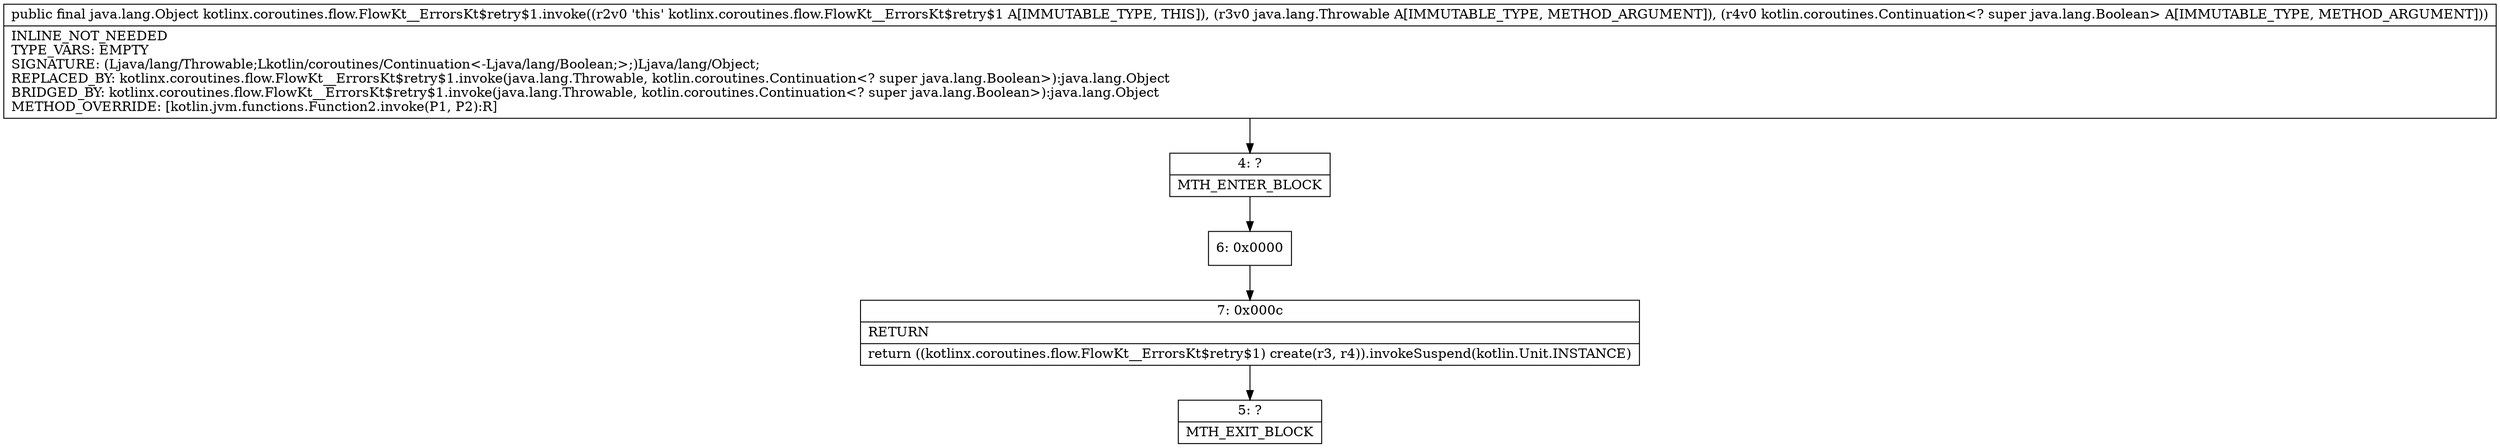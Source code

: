 digraph "CFG forkotlinx.coroutines.flow.FlowKt__ErrorsKt$retry$1.invoke(Ljava\/lang\/Throwable;Lkotlin\/coroutines\/Continuation;)Ljava\/lang\/Object;" {
Node_4 [shape=record,label="{4\:\ ?|MTH_ENTER_BLOCK\l}"];
Node_6 [shape=record,label="{6\:\ 0x0000}"];
Node_7 [shape=record,label="{7\:\ 0x000c|RETURN\l|return ((kotlinx.coroutines.flow.FlowKt__ErrorsKt$retry$1) create(r3, r4)).invokeSuspend(kotlin.Unit.INSTANCE)\l}"];
Node_5 [shape=record,label="{5\:\ ?|MTH_EXIT_BLOCK\l}"];
MethodNode[shape=record,label="{public final java.lang.Object kotlinx.coroutines.flow.FlowKt__ErrorsKt$retry$1.invoke((r2v0 'this' kotlinx.coroutines.flow.FlowKt__ErrorsKt$retry$1 A[IMMUTABLE_TYPE, THIS]), (r3v0 java.lang.Throwable A[IMMUTABLE_TYPE, METHOD_ARGUMENT]), (r4v0 kotlin.coroutines.Continuation\<? super java.lang.Boolean\> A[IMMUTABLE_TYPE, METHOD_ARGUMENT]))  | INLINE_NOT_NEEDED\lTYPE_VARS: EMPTY\lSIGNATURE: (Ljava\/lang\/Throwable;Lkotlin\/coroutines\/Continuation\<\-Ljava\/lang\/Boolean;\>;)Ljava\/lang\/Object;\lREPLACED_BY: kotlinx.coroutines.flow.FlowKt__ErrorsKt$retry$1.invoke(java.lang.Throwable, kotlin.coroutines.Continuation\<? super java.lang.Boolean\>):java.lang.Object\lBRIDGED_BY: kotlinx.coroutines.flow.FlowKt__ErrorsKt$retry$1.invoke(java.lang.Throwable, kotlin.coroutines.Continuation\<? super java.lang.Boolean\>):java.lang.Object\lMETHOD_OVERRIDE: [kotlin.jvm.functions.Function2.invoke(P1, P2):R]\l}"];
MethodNode -> Node_4;Node_4 -> Node_6;
Node_6 -> Node_7;
Node_7 -> Node_5;
}

